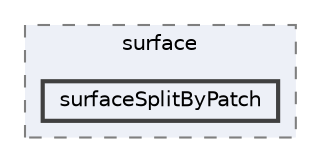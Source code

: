 digraph "applications/utilities/surface/surfaceSplitByPatch"
{
 // LATEX_PDF_SIZE
  bgcolor="transparent";
  edge [fontname=Helvetica,fontsize=10,labelfontname=Helvetica,labelfontsize=10];
  node [fontname=Helvetica,fontsize=10,shape=box,height=0.2,width=0.4];
  compound=true
  subgraph clusterdir_f17de662d5fa06afbf0442aecb6ca0a0 {
    graph [ bgcolor="#edf0f7", pencolor="grey50", label="surface", fontname=Helvetica,fontsize=10 style="filled,dashed", URL="dir_f17de662d5fa06afbf0442aecb6ca0a0.html",tooltip=""]
  dir_67b00adf02ae9e318c4f4e62fae5f924 [label="surfaceSplitByPatch", fillcolor="#edf0f7", color="grey25", style="filled,bold", URL="dir_67b00adf02ae9e318c4f4e62fae5f924.html",tooltip=""];
  }
}

